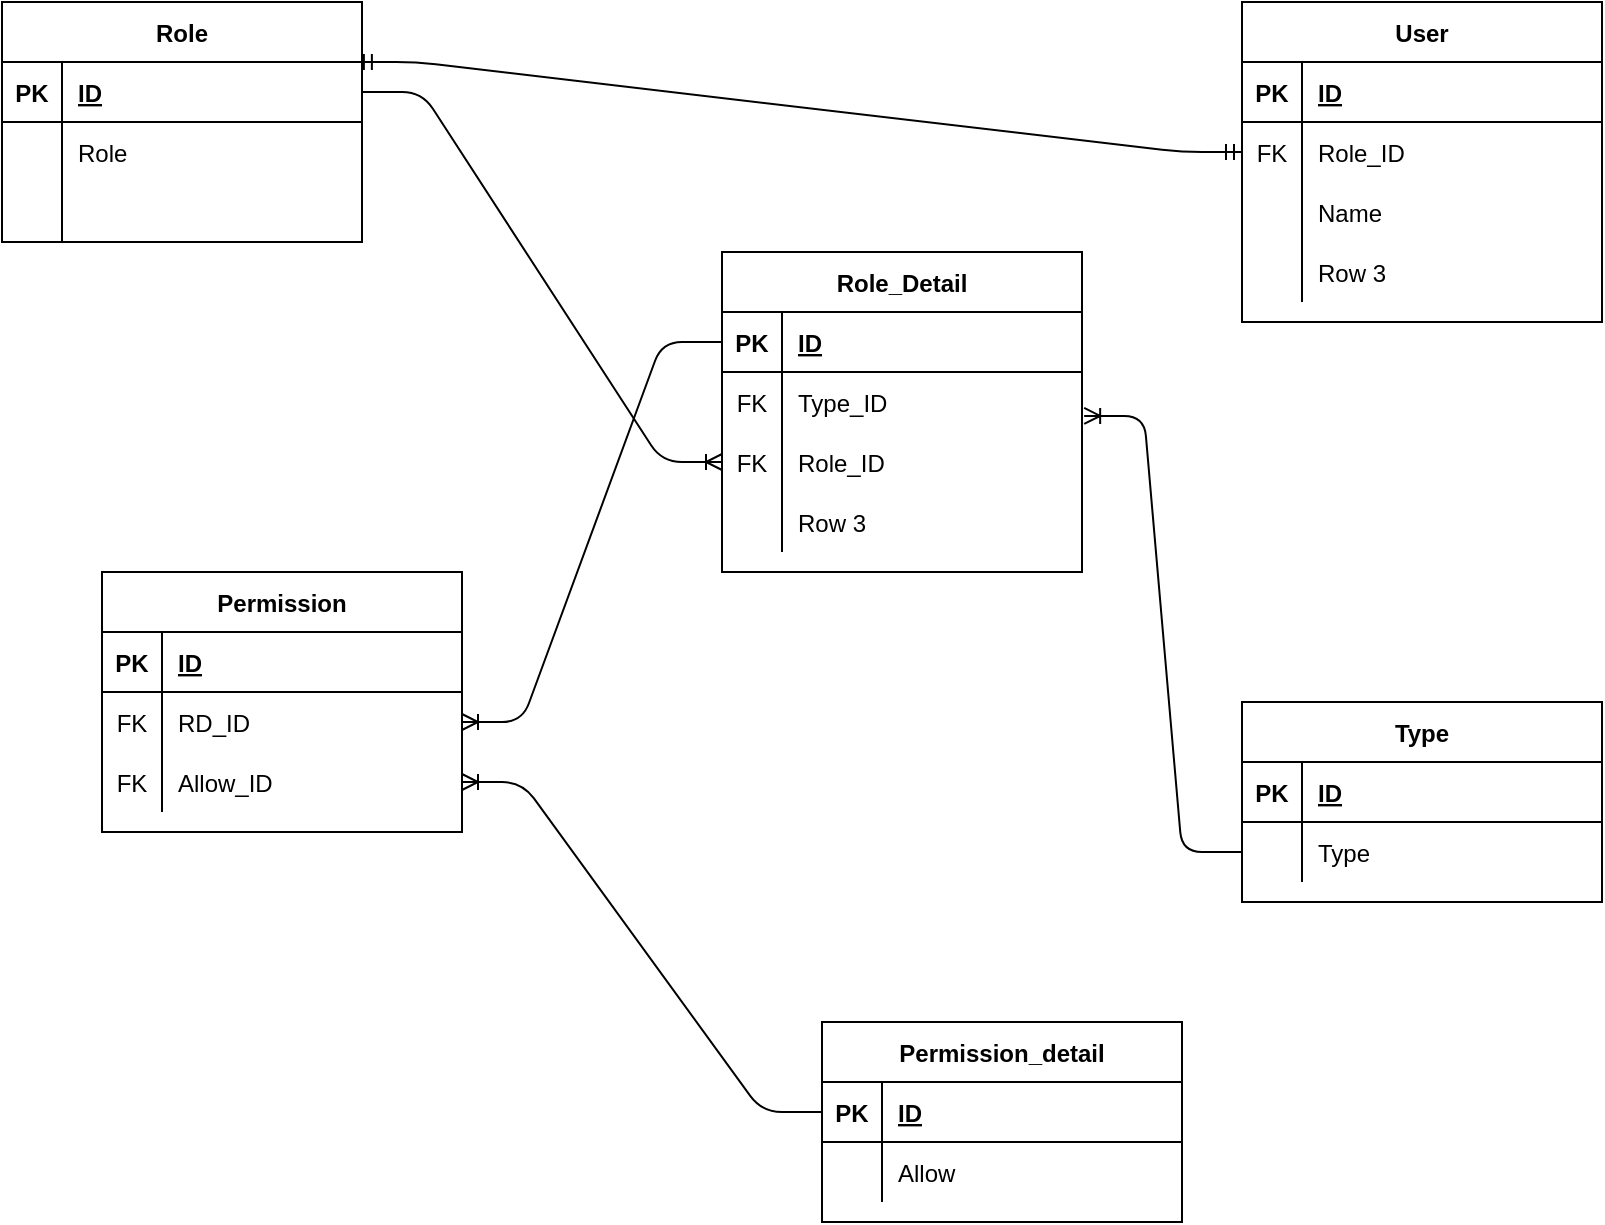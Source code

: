 <mxfile version="13.9.9" type="device"><diagram id="cVfV57uu4OhOz0kHAoSn" name="Page-1"><mxGraphModel dx="1240" dy="786" grid="1" gridSize="10" guides="1" tooltips="1" connect="1" arrows="1" fold="1" page="1" pageScale="1" pageWidth="850" pageHeight="1100" math="0" shadow="0"><root><mxCell id="0"/><mxCell id="1" parent="0"/><mxCell id="p0sxeYJQ1gzjGbuf4jma-1" value="Role" style="shape=table;startSize=30;container=1;collapsible=1;childLayout=tableLayout;fixedRows=1;rowLines=0;fontStyle=1;align=center;resizeLast=1;strokeWidth=1;" vertex="1" parent="1"><mxGeometry x="10" y="30" width="180" height="120" as="geometry"/></mxCell><mxCell id="p0sxeYJQ1gzjGbuf4jma-2" value="" style="shape=partialRectangle;collapsible=0;dropTarget=0;pointerEvents=0;fillColor=none;top=0;left=0;bottom=1;right=0;points=[[0,0.5],[1,0.5]];portConstraint=eastwest;" vertex="1" parent="p0sxeYJQ1gzjGbuf4jma-1"><mxGeometry y="30" width="180" height="30" as="geometry"/></mxCell><mxCell id="p0sxeYJQ1gzjGbuf4jma-3" value="PK" style="shape=partialRectangle;connectable=0;fillColor=none;top=0;left=0;bottom=0;right=0;fontStyle=1;overflow=hidden;" vertex="1" parent="p0sxeYJQ1gzjGbuf4jma-2"><mxGeometry width="30" height="30" as="geometry"/></mxCell><mxCell id="p0sxeYJQ1gzjGbuf4jma-4" value="ID" style="shape=partialRectangle;connectable=0;fillColor=none;top=0;left=0;bottom=0;right=0;align=left;spacingLeft=6;fontStyle=5;overflow=hidden;" vertex="1" parent="p0sxeYJQ1gzjGbuf4jma-2"><mxGeometry x="30" width="150" height="30" as="geometry"/></mxCell><mxCell id="p0sxeYJQ1gzjGbuf4jma-5" value="" style="shape=partialRectangle;collapsible=0;dropTarget=0;pointerEvents=0;fillColor=none;top=0;left=0;bottom=0;right=0;points=[[0,0.5],[1,0.5]];portConstraint=eastwest;" vertex="1" parent="p0sxeYJQ1gzjGbuf4jma-1"><mxGeometry y="60" width="180" height="30" as="geometry"/></mxCell><mxCell id="p0sxeYJQ1gzjGbuf4jma-6" value="" style="shape=partialRectangle;connectable=0;fillColor=none;top=0;left=0;bottom=0;right=0;editable=1;overflow=hidden;" vertex="1" parent="p0sxeYJQ1gzjGbuf4jma-5"><mxGeometry width="30" height="30" as="geometry"/></mxCell><mxCell id="p0sxeYJQ1gzjGbuf4jma-7" value="Role" style="shape=partialRectangle;connectable=0;fillColor=none;top=0;left=0;bottom=0;right=0;align=left;spacingLeft=6;overflow=hidden;" vertex="1" parent="p0sxeYJQ1gzjGbuf4jma-5"><mxGeometry x="30" width="150" height="30" as="geometry"/></mxCell><mxCell id="p0sxeYJQ1gzjGbuf4jma-97" style="shape=partialRectangle;collapsible=0;dropTarget=0;pointerEvents=0;fillColor=none;top=0;left=0;bottom=0;right=0;points=[[0,0.5],[1,0.5]];portConstraint=eastwest;" vertex="1" parent="p0sxeYJQ1gzjGbuf4jma-1"><mxGeometry y="90" width="180" height="30" as="geometry"/></mxCell><mxCell id="p0sxeYJQ1gzjGbuf4jma-98" style="shape=partialRectangle;connectable=0;fillColor=none;top=0;left=0;bottom=0;right=0;editable=1;overflow=hidden;" vertex="1" parent="p0sxeYJQ1gzjGbuf4jma-97"><mxGeometry width="30" height="30" as="geometry"/></mxCell><mxCell id="p0sxeYJQ1gzjGbuf4jma-99" value="" style="shape=partialRectangle;connectable=0;fillColor=none;top=0;left=0;bottom=0;right=0;align=left;spacingLeft=6;overflow=hidden;" vertex="1" parent="p0sxeYJQ1gzjGbuf4jma-97"><mxGeometry x="30" width="150" height="30" as="geometry"/></mxCell><mxCell id="p0sxeYJQ1gzjGbuf4jma-15" value="User" style="shape=table;startSize=30;container=1;collapsible=1;childLayout=tableLayout;fixedRows=1;rowLines=0;fontStyle=1;align=center;resizeLast=1;" vertex="1" parent="1"><mxGeometry x="630" y="30" width="180" height="160" as="geometry"/></mxCell><mxCell id="p0sxeYJQ1gzjGbuf4jma-16" value="" style="shape=partialRectangle;collapsible=0;dropTarget=0;pointerEvents=0;fillColor=none;top=0;left=0;bottom=1;right=0;points=[[0,0.5],[1,0.5]];portConstraint=eastwest;" vertex="1" parent="p0sxeYJQ1gzjGbuf4jma-15"><mxGeometry y="30" width="180" height="30" as="geometry"/></mxCell><mxCell id="p0sxeYJQ1gzjGbuf4jma-17" value="PK" style="shape=partialRectangle;connectable=0;fillColor=none;top=0;left=0;bottom=0;right=0;fontStyle=1;overflow=hidden;" vertex="1" parent="p0sxeYJQ1gzjGbuf4jma-16"><mxGeometry width="30" height="30" as="geometry"/></mxCell><mxCell id="p0sxeYJQ1gzjGbuf4jma-18" value="ID" style="shape=partialRectangle;connectable=0;fillColor=none;top=0;left=0;bottom=0;right=0;align=left;spacingLeft=6;fontStyle=5;overflow=hidden;" vertex="1" parent="p0sxeYJQ1gzjGbuf4jma-16"><mxGeometry x="30" width="150" height="30" as="geometry"/></mxCell><mxCell id="p0sxeYJQ1gzjGbuf4jma-19" value="" style="shape=partialRectangle;collapsible=0;dropTarget=0;pointerEvents=0;fillColor=none;top=0;left=0;bottom=0;right=0;points=[[0,0.5],[1,0.5]];portConstraint=eastwest;" vertex="1" parent="p0sxeYJQ1gzjGbuf4jma-15"><mxGeometry y="60" width="180" height="30" as="geometry"/></mxCell><mxCell id="p0sxeYJQ1gzjGbuf4jma-20" value="FK" style="shape=partialRectangle;connectable=0;fillColor=none;top=0;left=0;bottom=0;right=0;editable=1;overflow=hidden;" vertex="1" parent="p0sxeYJQ1gzjGbuf4jma-19"><mxGeometry width="30" height="30" as="geometry"/></mxCell><mxCell id="p0sxeYJQ1gzjGbuf4jma-21" value="Role_ID" style="shape=partialRectangle;connectable=0;fillColor=none;top=0;left=0;bottom=0;right=0;align=left;spacingLeft=6;overflow=hidden;" vertex="1" parent="p0sxeYJQ1gzjGbuf4jma-19"><mxGeometry x="30" width="150" height="30" as="geometry"/></mxCell><mxCell id="p0sxeYJQ1gzjGbuf4jma-22" value="" style="shape=partialRectangle;collapsible=0;dropTarget=0;pointerEvents=0;fillColor=none;top=0;left=0;bottom=0;right=0;points=[[0,0.5],[1,0.5]];portConstraint=eastwest;" vertex="1" parent="p0sxeYJQ1gzjGbuf4jma-15"><mxGeometry y="90" width="180" height="30" as="geometry"/></mxCell><mxCell id="p0sxeYJQ1gzjGbuf4jma-23" value="" style="shape=partialRectangle;connectable=0;fillColor=none;top=0;left=0;bottom=0;right=0;editable=1;overflow=hidden;" vertex="1" parent="p0sxeYJQ1gzjGbuf4jma-22"><mxGeometry width="30" height="30" as="geometry"/></mxCell><mxCell id="p0sxeYJQ1gzjGbuf4jma-24" value="Name" style="shape=partialRectangle;connectable=0;fillColor=none;top=0;left=0;bottom=0;right=0;align=left;spacingLeft=6;overflow=hidden;" vertex="1" parent="p0sxeYJQ1gzjGbuf4jma-22"><mxGeometry x="30" width="150" height="30" as="geometry"/></mxCell><mxCell id="p0sxeYJQ1gzjGbuf4jma-25" value="" style="shape=partialRectangle;collapsible=0;dropTarget=0;pointerEvents=0;fillColor=none;top=0;left=0;bottom=0;right=0;points=[[0,0.5],[1,0.5]];portConstraint=eastwest;" vertex="1" parent="p0sxeYJQ1gzjGbuf4jma-15"><mxGeometry y="120" width="180" height="30" as="geometry"/></mxCell><mxCell id="p0sxeYJQ1gzjGbuf4jma-26" value="" style="shape=partialRectangle;connectable=0;fillColor=none;top=0;left=0;bottom=0;right=0;editable=1;overflow=hidden;" vertex="1" parent="p0sxeYJQ1gzjGbuf4jma-25"><mxGeometry width="30" height="30" as="geometry"/></mxCell><mxCell id="p0sxeYJQ1gzjGbuf4jma-27" value="Row 3" style="shape=partialRectangle;connectable=0;fillColor=none;top=0;left=0;bottom=0;right=0;align=left;spacingLeft=6;overflow=hidden;" vertex="1" parent="p0sxeYJQ1gzjGbuf4jma-25"><mxGeometry x="30" width="150" height="30" as="geometry"/></mxCell><mxCell id="p0sxeYJQ1gzjGbuf4jma-29" value="" style="edgeStyle=entityRelationEdgeStyle;fontSize=12;html=1;endArrow=ERmandOne;startArrow=ERmandOne;entryX=0;entryY=0.5;entryDx=0;entryDy=0;exitX=0.983;exitY=0;exitDx=0;exitDy=0;exitPerimeter=0;" edge="1" parent="1" source="p0sxeYJQ1gzjGbuf4jma-2" target="p0sxeYJQ1gzjGbuf4jma-19"><mxGeometry width="100" height="100" relative="1" as="geometry"><mxPoint x="210" y="270" as="sourcePoint"/><mxPoint x="310" y="170" as="targetPoint"/></mxGeometry></mxCell><mxCell id="p0sxeYJQ1gzjGbuf4jma-30" value="Permission" style="shape=table;startSize=30;container=1;collapsible=1;childLayout=tableLayout;fixedRows=1;rowLines=0;fontStyle=1;align=center;resizeLast=1;" vertex="1" parent="1"><mxGeometry x="60" y="315" width="180" height="130" as="geometry"/></mxCell><mxCell id="p0sxeYJQ1gzjGbuf4jma-31" value="" style="shape=partialRectangle;collapsible=0;dropTarget=0;pointerEvents=0;fillColor=none;top=0;left=0;bottom=1;right=0;points=[[0,0.5],[1,0.5]];portConstraint=eastwest;" vertex="1" parent="p0sxeYJQ1gzjGbuf4jma-30"><mxGeometry y="30" width="180" height="30" as="geometry"/></mxCell><mxCell id="p0sxeYJQ1gzjGbuf4jma-32" value="PK" style="shape=partialRectangle;connectable=0;fillColor=none;top=0;left=0;bottom=0;right=0;fontStyle=1;overflow=hidden;" vertex="1" parent="p0sxeYJQ1gzjGbuf4jma-31"><mxGeometry width="30" height="30" as="geometry"/></mxCell><mxCell id="p0sxeYJQ1gzjGbuf4jma-33" value="ID" style="shape=partialRectangle;connectable=0;fillColor=none;top=0;left=0;bottom=0;right=0;align=left;spacingLeft=6;fontStyle=5;overflow=hidden;" vertex="1" parent="p0sxeYJQ1gzjGbuf4jma-31"><mxGeometry x="30" width="150" height="30" as="geometry"/></mxCell><mxCell id="p0sxeYJQ1gzjGbuf4jma-34" value="" style="shape=partialRectangle;collapsible=0;dropTarget=0;pointerEvents=0;fillColor=none;top=0;left=0;bottom=0;right=0;points=[[0,0.5],[1,0.5]];portConstraint=eastwest;" vertex="1" parent="p0sxeYJQ1gzjGbuf4jma-30"><mxGeometry y="60" width="180" height="30" as="geometry"/></mxCell><mxCell id="p0sxeYJQ1gzjGbuf4jma-35" value="FK" style="shape=partialRectangle;connectable=0;fillColor=none;top=0;left=0;bottom=0;right=0;editable=1;overflow=hidden;" vertex="1" parent="p0sxeYJQ1gzjGbuf4jma-34"><mxGeometry width="30" height="30" as="geometry"/></mxCell><mxCell id="p0sxeYJQ1gzjGbuf4jma-36" value="RD_ID" style="shape=partialRectangle;connectable=0;fillColor=none;top=0;left=0;bottom=0;right=0;align=left;spacingLeft=6;overflow=hidden;" vertex="1" parent="p0sxeYJQ1gzjGbuf4jma-34"><mxGeometry x="30" width="150" height="30" as="geometry"/></mxCell><mxCell id="p0sxeYJQ1gzjGbuf4jma-37" value="" style="shape=partialRectangle;collapsible=0;dropTarget=0;pointerEvents=0;fillColor=none;top=0;left=0;bottom=0;right=0;points=[[0,0.5],[1,0.5]];portConstraint=eastwest;" vertex="1" parent="p0sxeYJQ1gzjGbuf4jma-30"><mxGeometry y="90" width="180" height="30" as="geometry"/></mxCell><mxCell id="p0sxeYJQ1gzjGbuf4jma-38" value="FK" style="shape=partialRectangle;connectable=0;fillColor=none;top=0;left=0;bottom=0;right=0;editable=1;overflow=hidden;" vertex="1" parent="p0sxeYJQ1gzjGbuf4jma-37"><mxGeometry width="30" height="30" as="geometry"/></mxCell><mxCell id="p0sxeYJQ1gzjGbuf4jma-39" value="Allow_ID" style="shape=partialRectangle;connectable=0;fillColor=none;top=0;left=0;bottom=0;right=0;align=left;spacingLeft=6;overflow=hidden;" vertex="1" parent="p0sxeYJQ1gzjGbuf4jma-37"><mxGeometry x="30" width="150" height="30" as="geometry"/></mxCell><mxCell id="p0sxeYJQ1gzjGbuf4jma-56" value="Type" style="shape=table;startSize=30;container=1;collapsible=1;childLayout=tableLayout;fixedRows=1;rowLines=0;fontStyle=1;align=center;resizeLast=1;" vertex="1" parent="1"><mxGeometry x="630" y="380" width="180" height="100" as="geometry"/></mxCell><mxCell id="p0sxeYJQ1gzjGbuf4jma-57" value="" style="shape=partialRectangle;collapsible=0;dropTarget=0;pointerEvents=0;fillColor=none;top=0;left=0;bottom=1;right=0;points=[[0,0.5],[1,0.5]];portConstraint=eastwest;" vertex="1" parent="p0sxeYJQ1gzjGbuf4jma-56"><mxGeometry y="30" width="180" height="30" as="geometry"/></mxCell><mxCell id="p0sxeYJQ1gzjGbuf4jma-58" value="PK" style="shape=partialRectangle;connectable=0;fillColor=none;top=0;left=0;bottom=0;right=0;fontStyle=1;overflow=hidden;" vertex="1" parent="p0sxeYJQ1gzjGbuf4jma-57"><mxGeometry width="30" height="30" as="geometry"/></mxCell><mxCell id="p0sxeYJQ1gzjGbuf4jma-59" value="ID" style="shape=partialRectangle;connectable=0;fillColor=none;top=0;left=0;bottom=0;right=0;align=left;spacingLeft=6;fontStyle=5;overflow=hidden;" vertex="1" parent="p0sxeYJQ1gzjGbuf4jma-57"><mxGeometry x="30" width="150" height="30" as="geometry"/></mxCell><mxCell id="p0sxeYJQ1gzjGbuf4jma-60" value="" style="shape=partialRectangle;collapsible=0;dropTarget=0;pointerEvents=0;fillColor=none;top=0;left=0;bottom=0;right=0;points=[[0,0.5],[1,0.5]];portConstraint=eastwest;" vertex="1" parent="p0sxeYJQ1gzjGbuf4jma-56"><mxGeometry y="60" width="180" height="30" as="geometry"/></mxCell><mxCell id="p0sxeYJQ1gzjGbuf4jma-61" value="" style="shape=partialRectangle;connectable=0;fillColor=none;top=0;left=0;bottom=0;right=0;editable=1;overflow=hidden;" vertex="1" parent="p0sxeYJQ1gzjGbuf4jma-60"><mxGeometry width="30" height="30" as="geometry"/></mxCell><mxCell id="p0sxeYJQ1gzjGbuf4jma-62" value="Type" style="shape=partialRectangle;connectable=0;fillColor=none;top=0;left=0;bottom=0;right=0;align=left;spacingLeft=6;overflow=hidden;" vertex="1" parent="p0sxeYJQ1gzjGbuf4jma-60"><mxGeometry x="30" width="150" height="30" as="geometry"/></mxCell><mxCell id="p0sxeYJQ1gzjGbuf4jma-69" value="Permission_detail" style="shape=table;startSize=30;container=1;collapsible=1;childLayout=tableLayout;fixedRows=1;rowLines=0;fontStyle=1;align=center;resizeLast=1;" vertex="1" parent="1"><mxGeometry x="420" y="540" width="180" height="100" as="geometry"/></mxCell><mxCell id="p0sxeYJQ1gzjGbuf4jma-70" value="" style="shape=partialRectangle;collapsible=0;dropTarget=0;pointerEvents=0;fillColor=none;top=0;left=0;bottom=1;right=0;points=[[0,0.5],[1,0.5]];portConstraint=eastwest;" vertex="1" parent="p0sxeYJQ1gzjGbuf4jma-69"><mxGeometry y="30" width="180" height="30" as="geometry"/></mxCell><mxCell id="p0sxeYJQ1gzjGbuf4jma-71" value="PK" style="shape=partialRectangle;connectable=0;fillColor=none;top=0;left=0;bottom=0;right=0;fontStyle=1;overflow=hidden;" vertex="1" parent="p0sxeYJQ1gzjGbuf4jma-70"><mxGeometry width="30" height="30" as="geometry"/></mxCell><mxCell id="p0sxeYJQ1gzjGbuf4jma-72" value="ID" style="shape=partialRectangle;connectable=0;fillColor=none;top=0;left=0;bottom=0;right=0;align=left;spacingLeft=6;fontStyle=5;overflow=hidden;" vertex="1" parent="p0sxeYJQ1gzjGbuf4jma-70"><mxGeometry x="30" width="150" height="30" as="geometry"/></mxCell><mxCell id="p0sxeYJQ1gzjGbuf4jma-73" value="" style="shape=partialRectangle;collapsible=0;dropTarget=0;pointerEvents=0;fillColor=none;top=0;left=0;bottom=0;right=0;points=[[0,0.5],[1,0.5]];portConstraint=eastwest;" vertex="1" parent="p0sxeYJQ1gzjGbuf4jma-69"><mxGeometry y="60" width="180" height="30" as="geometry"/></mxCell><mxCell id="p0sxeYJQ1gzjGbuf4jma-74" value="" style="shape=partialRectangle;connectable=0;fillColor=none;top=0;left=0;bottom=0;right=0;editable=1;overflow=hidden;" vertex="1" parent="p0sxeYJQ1gzjGbuf4jma-73"><mxGeometry width="30" height="30" as="geometry"/></mxCell><mxCell id="p0sxeYJQ1gzjGbuf4jma-75" value="Allow" style="shape=partialRectangle;connectable=0;fillColor=none;top=0;left=0;bottom=0;right=0;align=left;spacingLeft=6;overflow=hidden;" vertex="1" parent="p0sxeYJQ1gzjGbuf4jma-73"><mxGeometry x="30" width="150" height="30" as="geometry"/></mxCell><mxCell id="p0sxeYJQ1gzjGbuf4jma-85" value="" style="edgeStyle=entityRelationEdgeStyle;fontSize=12;html=1;endArrow=ERoneToMany;entryX=1;entryY=0.5;entryDx=0;entryDy=0;exitX=0;exitY=0.5;exitDx=0;exitDy=0;" edge="1" parent="1" source="p0sxeYJQ1gzjGbuf4jma-102" target="p0sxeYJQ1gzjGbuf4jma-34"><mxGeometry width="100" height="100" relative="1" as="geometry"><mxPoint x="150" y="420" as="sourcePoint"/><mxPoint x="250" y="320" as="targetPoint"/></mxGeometry></mxCell><mxCell id="p0sxeYJQ1gzjGbuf4jma-100" value="" style="edgeStyle=entityRelationEdgeStyle;fontSize=12;html=1;endArrow=ERoneToMany;entryX=1.006;entryY=0.733;entryDx=0;entryDy=0;entryPerimeter=0;exitX=0;exitY=0.5;exitDx=0;exitDy=0;" edge="1" parent="1" source="p0sxeYJQ1gzjGbuf4jma-60" target="p0sxeYJQ1gzjGbuf4jma-105"><mxGeometry width="100" height="100" relative="1" as="geometry"><mxPoint x="500" y="460" as="sourcePoint"/><mxPoint x="370" y="290" as="targetPoint"/></mxGeometry></mxCell><mxCell id="p0sxeYJQ1gzjGbuf4jma-101" value="Role_Detail" style="shape=table;startSize=30;container=1;collapsible=1;childLayout=tableLayout;fixedRows=1;rowLines=0;fontStyle=1;align=center;resizeLast=1;strokeWidth=1;" vertex="1" parent="1"><mxGeometry x="370" y="155" width="180" height="160" as="geometry"/></mxCell><mxCell id="p0sxeYJQ1gzjGbuf4jma-102" value="" style="shape=partialRectangle;collapsible=0;dropTarget=0;pointerEvents=0;fillColor=none;top=0;left=0;bottom=1;right=0;points=[[0,0.5],[1,0.5]];portConstraint=eastwest;" vertex="1" parent="p0sxeYJQ1gzjGbuf4jma-101"><mxGeometry y="30" width="180" height="30" as="geometry"/></mxCell><mxCell id="p0sxeYJQ1gzjGbuf4jma-103" value="PK" style="shape=partialRectangle;connectable=0;fillColor=none;top=0;left=0;bottom=0;right=0;fontStyle=1;overflow=hidden;" vertex="1" parent="p0sxeYJQ1gzjGbuf4jma-102"><mxGeometry width="30" height="30" as="geometry"/></mxCell><mxCell id="p0sxeYJQ1gzjGbuf4jma-104" value="ID" style="shape=partialRectangle;connectable=0;fillColor=none;top=0;left=0;bottom=0;right=0;align=left;spacingLeft=6;fontStyle=5;overflow=hidden;" vertex="1" parent="p0sxeYJQ1gzjGbuf4jma-102"><mxGeometry x="30" width="150" height="30" as="geometry"/></mxCell><mxCell id="p0sxeYJQ1gzjGbuf4jma-105" value="" style="shape=partialRectangle;collapsible=0;dropTarget=0;pointerEvents=0;fillColor=none;top=0;left=0;bottom=0;right=0;points=[[0,0.5],[1,0.5]];portConstraint=eastwest;" vertex="1" parent="p0sxeYJQ1gzjGbuf4jma-101"><mxGeometry y="60" width="180" height="30" as="geometry"/></mxCell><mxCell id="p0sxeYJQ1gzjGbuf4jma-106" value="FK" style="shape=partialRectangle;connectable=0;fillColor=none;top=0;left=0;bottom=0;right=0;editable=1;overflow=hidden;" vertex="1" parent="p0sxeYJQ1gzjGbuf4jma-105"><mxGeometry width="30" height="30" as="geometry"/></mxCell><mxCell id="p0sxeYJQ1gzjGbuf4jma-107" value="Type_ID" style="shape=partialRectangle;connectable=0;fillColor=none;top=0;left=0;bottom=0;right=0;align=left;spacingLeft=6;overflow=hidden;" vertex="1" parent="p0sxeYJQ1gzjGbuf4jma-105"><mxGeometry x="30" width="150" height="30" as="geometry"/></mxCell><mxCell id="p0sxeYJQ1gzjGbuf4jma-108" value="" style="shape=partialRectangle;collapsible=0;dropTarget=0;pointerEvents=0;fillColor=none;top=0;left=0;bottom=0;right=0;points=[[0,0.5],[1,0.5]];portConstraint=eastwest;" vertex="1" parent="p0sxeYJQ1gzjGbuf4jma-101"><mxGeometry y="90" width="180" height="30" as="geometry"/></mxCell><mxCell id="p0sxeYJQ1gzjGbuf4jma-109" value="FK" style="shape=partialRectangle;connectable=0;fillColor=none;top=0;left=0;bottom=0;right=0;editable=1;overflow=hidden;" vertex="1" parent="p0sxeYJQ1gzjGbuf4jma-108"><mxGeometry width="30" height="30" as="geometry"/></mxCell><mxCell id="p0sxeYJQ1gzjGbuf4jma-110" value="Role_ID" style="shape=partialRectangle;connectable=0;fillColor=none;top=0;left=0;bottom=0;right=0;align=left;spacingLeft=6;overflow=hidden;" vertex="1" parent="p0sxeYJQ1gzjGbuf4jma-108"><mxGeometry x="30" width="150" height="30" as="geometry"/></mxCell><mxCell id="p0sxeYJQ1gzjGbuf4jma-111" value="" style="shape=partialRectangle;collapsible=0;dropTarget=0;pointerEvents=0;fillColor=none;top=0;left=0;bottom=0;right=0;points=[[0,0.5],[1,0.5]];portConstraint=eastwest;" vertex="1" parent="p0sxeYJQ1gzjGbuf4jma-101"><mxGeometry y="120" width="180" height="30" as="geometry"/></mxCell><mxCell id="p0sxeYJQ1gzjGbuf4jma-112" value="" style="shape=partialRectangle;connectable=0;fillColor=none;top=0;left=0;bottom=0;right=0;editable=1;overflow=hidden;" vertex="1" parent="p0sxeYJQ1gzjGbuf4jma-111"><mxGeometry width="30" height="30" as="geometry"/></mxCell><mxCell id="p0sxeYJQ1gzjGbuf4jma-113" value="Row 3" style="shape=partialRectangle;connectable=0;fillColor=none;top=0;left=0;bottom=0;right=0;align=left;spacingLeft=6;overflow=hidden;" vertex="1" parent="p0sxeYJQ1gzjGbuf4jma-111"><mxGeometry x="30" width="150" height="30" as="geometry"/></mxCell><mxCell id="p0sxeYJQ1gzjGbuf4jma-114" value="" style="edgeStyle=entityRelationEdgeStyle;fontSize=12;html=1;endArrow=ERoneToMany;entryX=0;entryY=0.5;entryDx=0;entryDy=0;exitX=1;exitY=0.5;exitDx=0;exitDy=0;" edge="1" parent="1" source="p0sxeYJQ1gzjGbuf4jma-2" target="p0sxeYJQ1gzjGbuf4jma-108"><mxGeometry width="100" height="100" relative="1" as="geometry"><mxPoint x="320" y="320" as="sourcePoint"/><mxPoint x="420" y="220" as="targetPoint"/></mxGeometry></mxCell><mxCell id="p0sxeYJQ1gzjGbuf4jma-117" value="" style="edgeStyle=entityRelationEdgeStyle;fontSize=12;html=1;endArrow=ERoneToMany;entryX=1;entryY=0.5;entryDx=0;entryDy=0;exitX=0;exitY=0.5;exitDx=0;exitDy=0;" edge="1" parent="1" source="p0sxeYJQ1gzjGbuf4jma-70" target="p0sxeYJQ1gzjGbuf4jma-37"><mxGeometry width="100" height="100" relative="1" as="geometry"><mxPoint x="-30" y="570" as="sourcePoint"/><mxPoint x="70" y="470" as="targetPoint"/></mxGeometry></mxCell></root></mxGraphModel></diagram></mxfile>